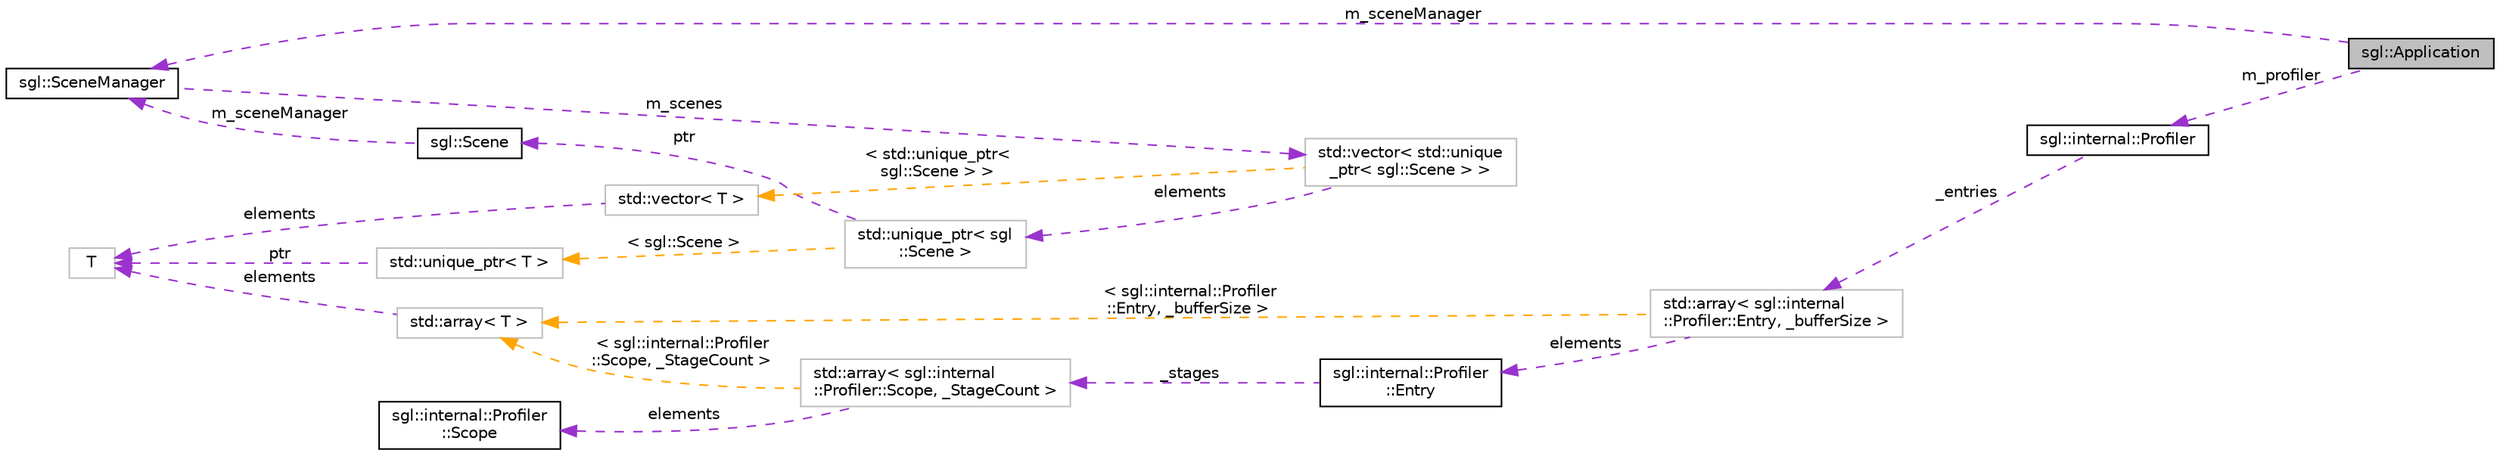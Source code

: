 digraph "sgl::Application"
{
 // INTERACTIVE_SVG=YES
  edge [fontname="Helvetica",fontsize="10",labelfontname="Helvetica",labelfontsize="10"];
  node [fontname="Helvetica",fontsize="10",shape=record];
  rankdir="LR";
  Node1 [label="sgl::Application",height=0.2,width=0.4,color="black", fillcolor="grey75", style="filled", fontcolor="black"];
  Node2 -> Node1 [dir="back",color="darkorchid3",fontsize="10",style="dashed",label=" m_sceneManager" ,fontname="Helvetica"];
  Node2 [label="sgl::SceneManager",height=0.2,width=0.4,color="black", fillcolor="white", style="filled",URL="$de/dd2/classsgl_1_1SceneManager.html",tooltip="Scene manager, in charge of creating, handling and destroying scenes. "];
  Node3 -> Node2 [dir="back",color="darkorchid3",fontsize="10",style="dashed",label=" m_scenes" ,fontname="Helvetica"];
  Node3 [label="std::vector\< std::unique\l_ptr\< sgl::Scene \> \>",height=0.2,width=0.4,color="grey75", fillcolor="white", style="filled"];
  Node4 -> Node3 [dir="back",color="darkorchid3",fontsize="10",style="dashed",label=" elements" ,fontname="Helvetica"];
  Node4 [label="std::unique_ptr\< sgl\l::Scene \>",height=0.2,width=0.4,color="grey75", fillcolor="white", style="filled"];
  Node5 -> Node4 [dir="back",color="darkorchid3",fontsize="10",style="dashed",label=" ptr" ,fontname="Helvetica"];
  Node5 [label="sgl::Scene",height=0.2,width=0.4,color="black", fillcolor="white", style="filled",URL="$d8/dcf/classsgl_1_1Scene.html",tooltip="Base class which every user scene must derive from. "];
  Node2 -> Node5 [dir="back",color="darkorchid3",fontsize="10",style="dashed",label=" m_sceneManager" ,fontname="Helvetica"];
  Node6 -> Node4 [dir="back",color="orange",fontsize="10",style="dashed",label=" \< sgl::Scene \>" ,fontname="Helvetica"];
  Node6 [label="std::unique_ptr\< T \>",height=0.2,width=0.4,color="grey75", fillcolor="white", style="filled",tooltip="STL class. "];
  Node7 -> Node6 [dir="back",color="darkorchid3",fontsize="10",style="dashed",label=" ptr" ,fontname="Helvetica"];
  Node7 [label="T",height=0.2,width=0.4,color="grey75", fillcolor="white", style="filled"];
  Node8 -> Node3 [dir="back",color="orange",fontsize="10",style="dashed",label=" \< std::unique_ptr\<\l sgl::Scene \> \>" ,fontname="Helvetica"];
  Node8 [label="std::vector\< T \>",height=0.2,width=0.4,color="grey75", fillcolor="white", style="filled",tooltip="STL class. "];
  Node7 -> Node8 [dir="back",color="darkorchid3",fontsize="10",style="dashed",label=" elements" ,fontname="Helvetica"];
  Node9 -> Node1 [dir="back",color="darkorchid3",fontsize="10",style="dashed",label=" m_profiler" ,fontname="Helvetica"];
  Node9 [label="sgl::internal::Profiler",height=0.2,width=0.4,color="black", fillcolor="white", style="filled",URL="$d6/d13/classsgl_1_1internal_1_1Profiler.html",tooltip="Profiler used to display the time spent in each section of the application. "];
  Node10 -> Node9 [dir="back",color="darkorchid3",fontsize="10",style="dashed",label=" _entries" ,fontname="Helvetica"];
  Node10 [label="std::array\< sgl::internal\l::Profiler::Entry, _bufferSize \>",height=0.2,width=0.4,color="grey75", fillcolor="white", style="filled"];
  Node11 -> Node10 [dir="back",color="darkorchid3",fontsize="10",style="dashed",label=" elements" ,fontname="Helvetica"];
  Node11 [label="sgl::internal::Profiler\l::Entry",height=0.2,width=0.4,color="black", fillcolor="white", style="filled",URL="$de/d66/structsgl_1_1internal_1_1Profiler_1_1Entry.html"];
  Node12 -> Node11 [dir="back",color="darkorchid3",fontsize="10",style="dashed",label=" _stages" ,fontname="Helvetica"];
  Node12 [label="std::array\< sgl::internal\l::Profiler::Scope, _StageCount \>",height=0.2,width=0.4,color="grey75", fillcolor="white", style="filled"];
  Node13 -> Node12 [dir="back",color="darkorchid3",fontsize="10",style="dashed",label=" elements" ,fontname="Helvetica"];
  Node13 [label="sgl::internal::Profiler\l::Scope",height=0.2,width=0.4,color="black", fillcolor="white", style="filled",URL="$d2/d0d/structsgl_1_1internal_1_1Profiler_1_1Scope.html"];
  Node14 -> Node12 [dir="back",color="orange",fontsize="10",style="dashed",label=" \< sgl::internal::Profiler\l::Scope, _StageCount \>" ,fontname="Helvetica"];
  Node14 [label="std::array\< T \>",height=0.2,width=0.4,color="grey75", fillcolor="white", style="filled",tooltip="STL class. "];
  Node7 -> Node14 [dir="back",color="darkorchid3",fontsize="10",style="dashed",label=" elements" ,fontname="Helvetica"];
  Node14 -> Node10 [dir="back",color="orange",fontsize="10",style="dashed",label=" \< sgl::internal::Profiler\l::Entry, _bufferSize \>" ,fontname="Helvetica"];
}
